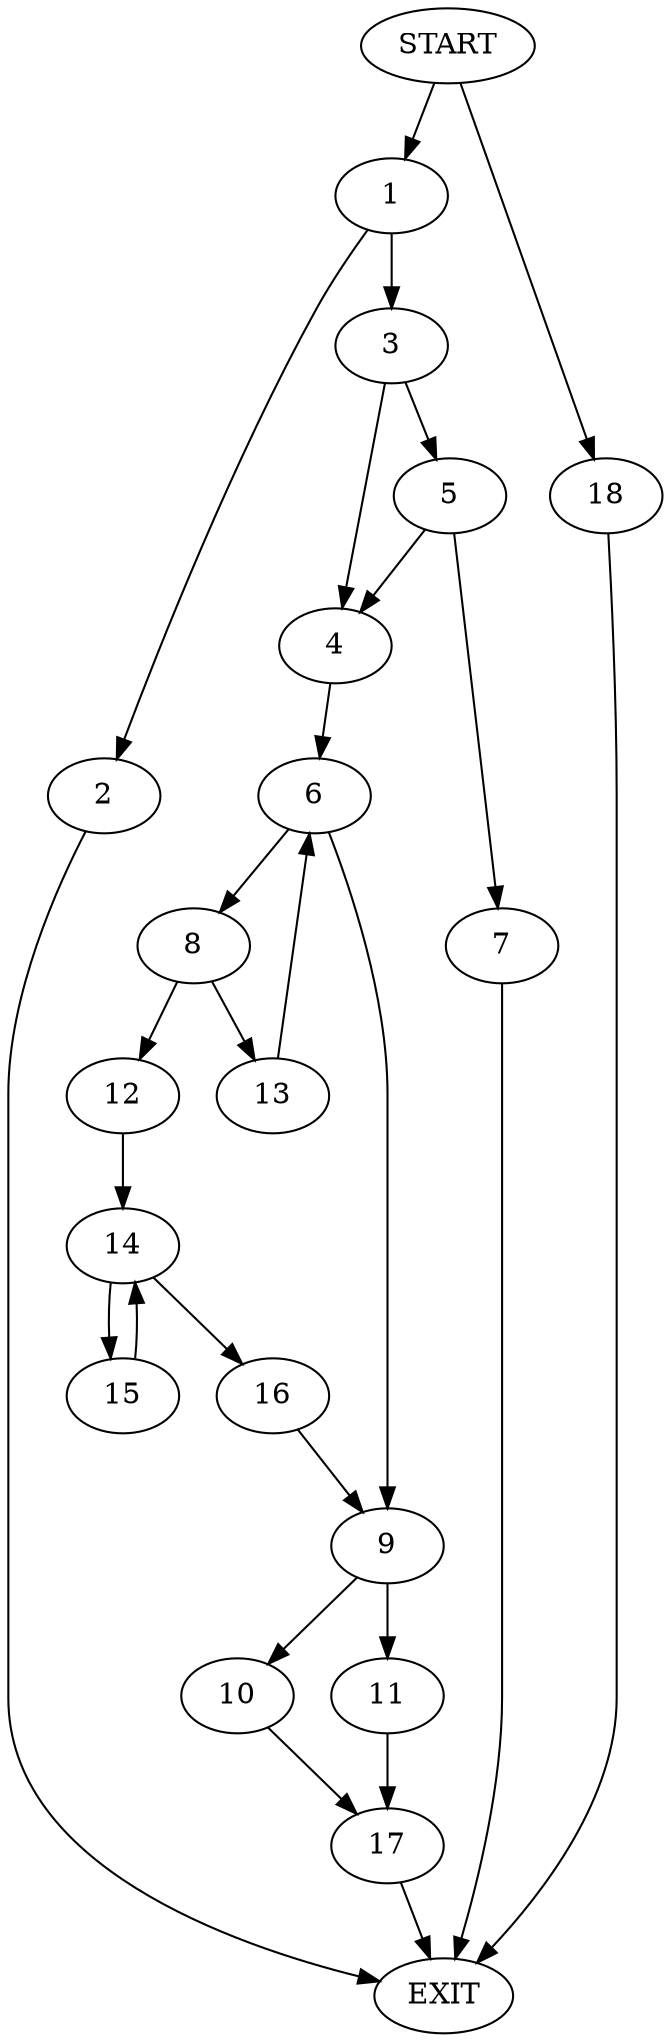 digraph {
0 [label="START"]
19 [label="EXIT"]
0 -> 1
1 -> 2
1 -> 3
3 -> 4
3 -> 5
2 -> 19
4 -> 6
5 -> 4
5 -> 7
7 -> 19
6 -> 8
6 -> 9
9 -> 10
9 -> 11
8 -> 12
8 -> 13
12 -> 14
13 -> 6
14 -> 15
14 -> 16
15 -> 14
16 -> 9
10 -> 17
11 -> 17
0 -> 18
18 -> 19
17 -> 19
}
